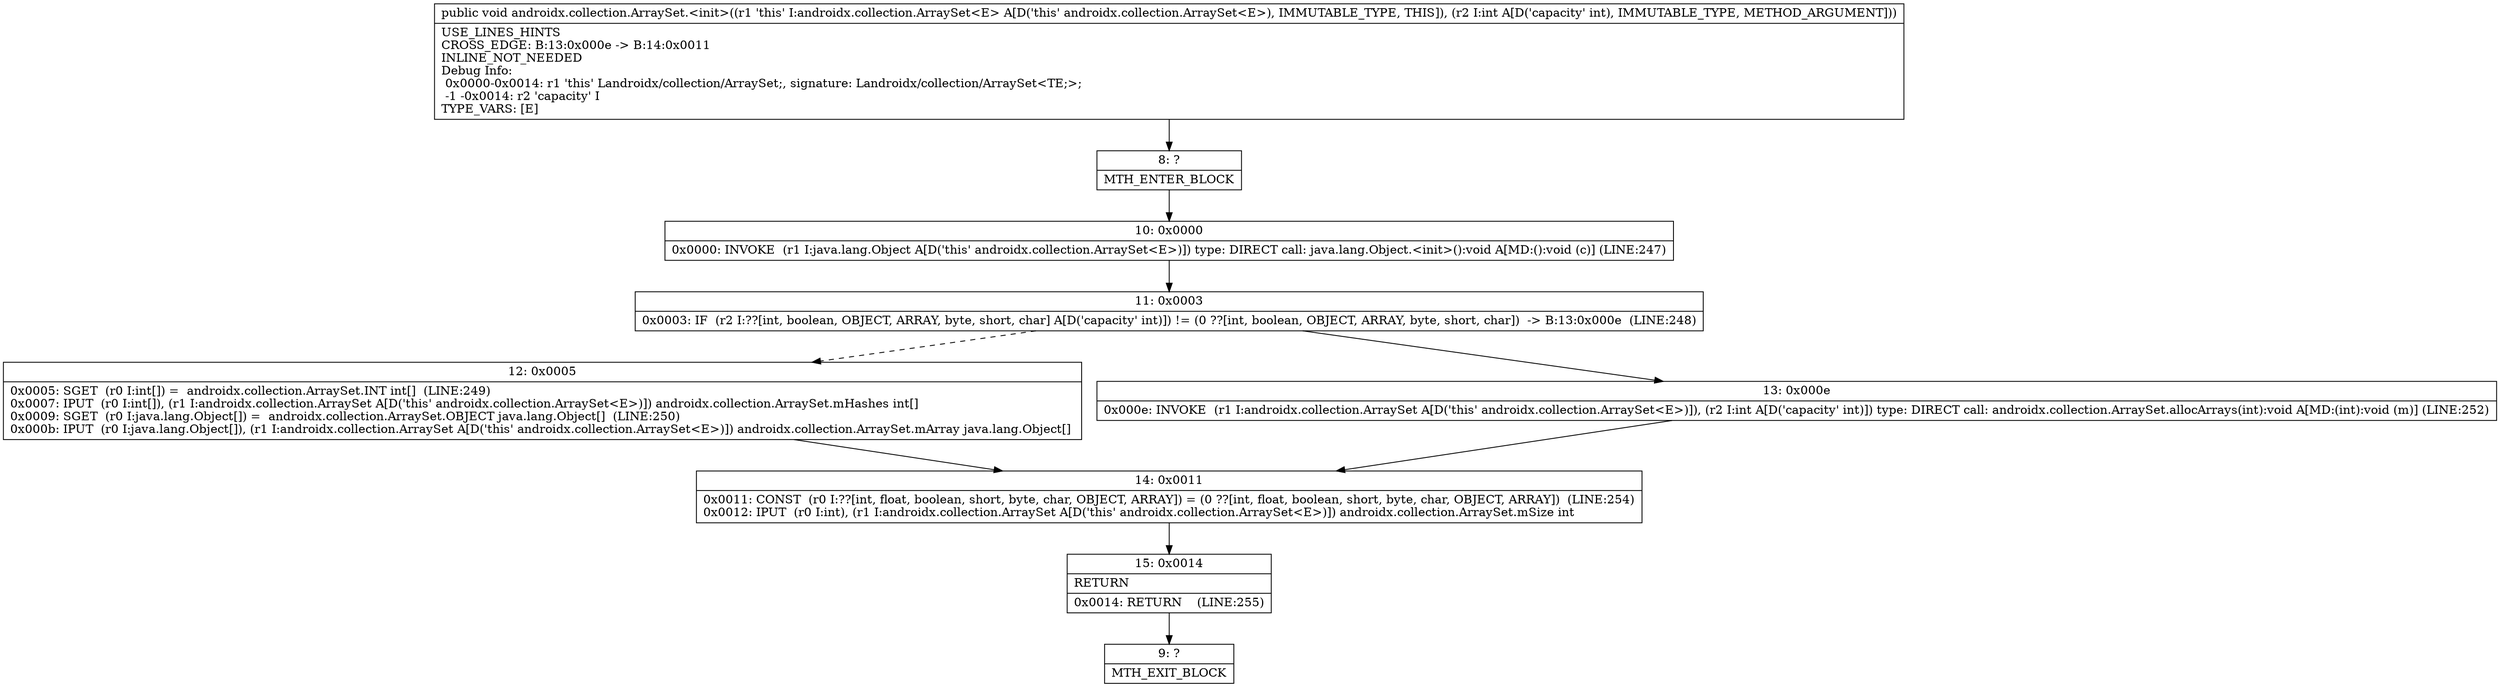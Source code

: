 digraph "CFG forandroidx.collection.ArraySet.\<init\>(I)V" {
Node_8 [shape=record,label="{8\:\ ?|MTH_ENTER_BLOCK\l}"];
Node_10 [shape=record,label="{10\:\ 0x0000|0x0000: INVOKE  (r1 I:java.lang.Object A[D('this' androidx.collection.ArraySet\<E\>)]) type: DIRECT call: java.lang.Object.\<init\>():void A[MD:():void (c)] (LINE:247)\l}"];
Node_11 [shape=record,label="{11\:\ 0x0003|0x0003: IF  (r2 I:??[int, boolean, OBJECT, ARRAY, byte, short, char] A[D('capacity' int)]) != (0 ??[int, boolean, OBJECT, ARRAY, byte, short, char])  \-\> B:13:0x000e  (LINE:248)\l}"];
Node_12 [shape=record,label="{12\:\ 0x0005|0x0005: SGET  (r0 I:int[]) =  androidx.collection.ArraySet.INT int[]  (LINE:249)\l0x0007: IPUT  (r0 I:int[]), (r1 I:androidx.collection.ArraySet A[D('this' androidx.collection.ArraySet\<E\>)]) androidx.collection.ArraySet.mHashes int[] \l0x0009: SGET  (r0 I:java.lang.Object[]) =  androidx.collection.ArraySet.OBJECT java.lang.Object[]  (LINE:250)\l0x000b: IPUT  (r0 I:java.lang.Object[]), (r1 I:androidx.collection.ArraySet A[D('this' androidx.collection.ArraySet\<E\>)]) androidx.collection.ArraySet.mArray java.lang.Object[] \l}"];
Node_14 [shape=record,label="{14\:\ 0x0011|0x0011: CONST  (r0 I:??[int, float, boolean, short, byte, char, OBJECT, ARRAY]) = (0 ??[int, float, boolean, short, byte, char, OBJECT, ARRAY])  (LINE:254)\l0x0012: IPUT  (r0 I:int), (r1 I:androidx.collection.ArraySet A[D('this' androidx.collection.ArraySet\<E\>)]) androidx.collection.ArraySet.mSize int \l}"];
Node_15 [shape=record,label="{15\:\ 0x0014|RETURN\l|0x0014: RETURN    (LINE:255)\l}"];
Node_9 [shape=record,label="{9\:\ ?|MTH_EXIT_BLOCK\l}"];
Node_13 [shape=record,label="{13\:\ 0x000e|0x000e: INVOKE  (r1 I:androidx.collection.ArraySet A[D('this' androidx.collection.ArraySet\<E\>)]), (r2 I:int A[D('capacity' int)]) type: DIRECT call: androidx.collection.ArraySet.allocArrays(int):void A[MD:(int):void (m)] (LINE:252)\l}"];
MethodNode[shape=record,label="{public void androidx.collection.ArraySet.\<init\>((r1 'this' I:androidx.collection.ArraySet\<E\> A[D('this' androidx.collection.ArraySet\<E\>), IMMUTABLE_TYPE, THIS]), (r2 I:int A[D('capacity' int), IMMUTABLE_TYPE, METHOD_ARGUMENT]))  | USE_LINES_HINTS\lCROSS_EDGE: B:13:0x000e \-\> B:14:0x0011\lINLINE_NOT_NEEDED\lDebug Info:\l  0x0000\-0x0014: r1 'this' Landroidx\/collection\/ArraySet;, signature: Landroidx\/collection\/ArraySet\<TE;\>;\l  \-1 \-0x0014: r2 'capacity' I\lTYPE_VARS: [E]\l}"];
MethodNode -> Node_8;Node_8 -> Node_10;
Node_10 -> Node_11;
Node_11 -> Node_12[style=dashed];
Node_11 -> Node_13;
Node_12 -> Node_14;
Node_14 -> Node_15;
Node_15 -> Node_9;
Node_13 -> Node_14;
}

